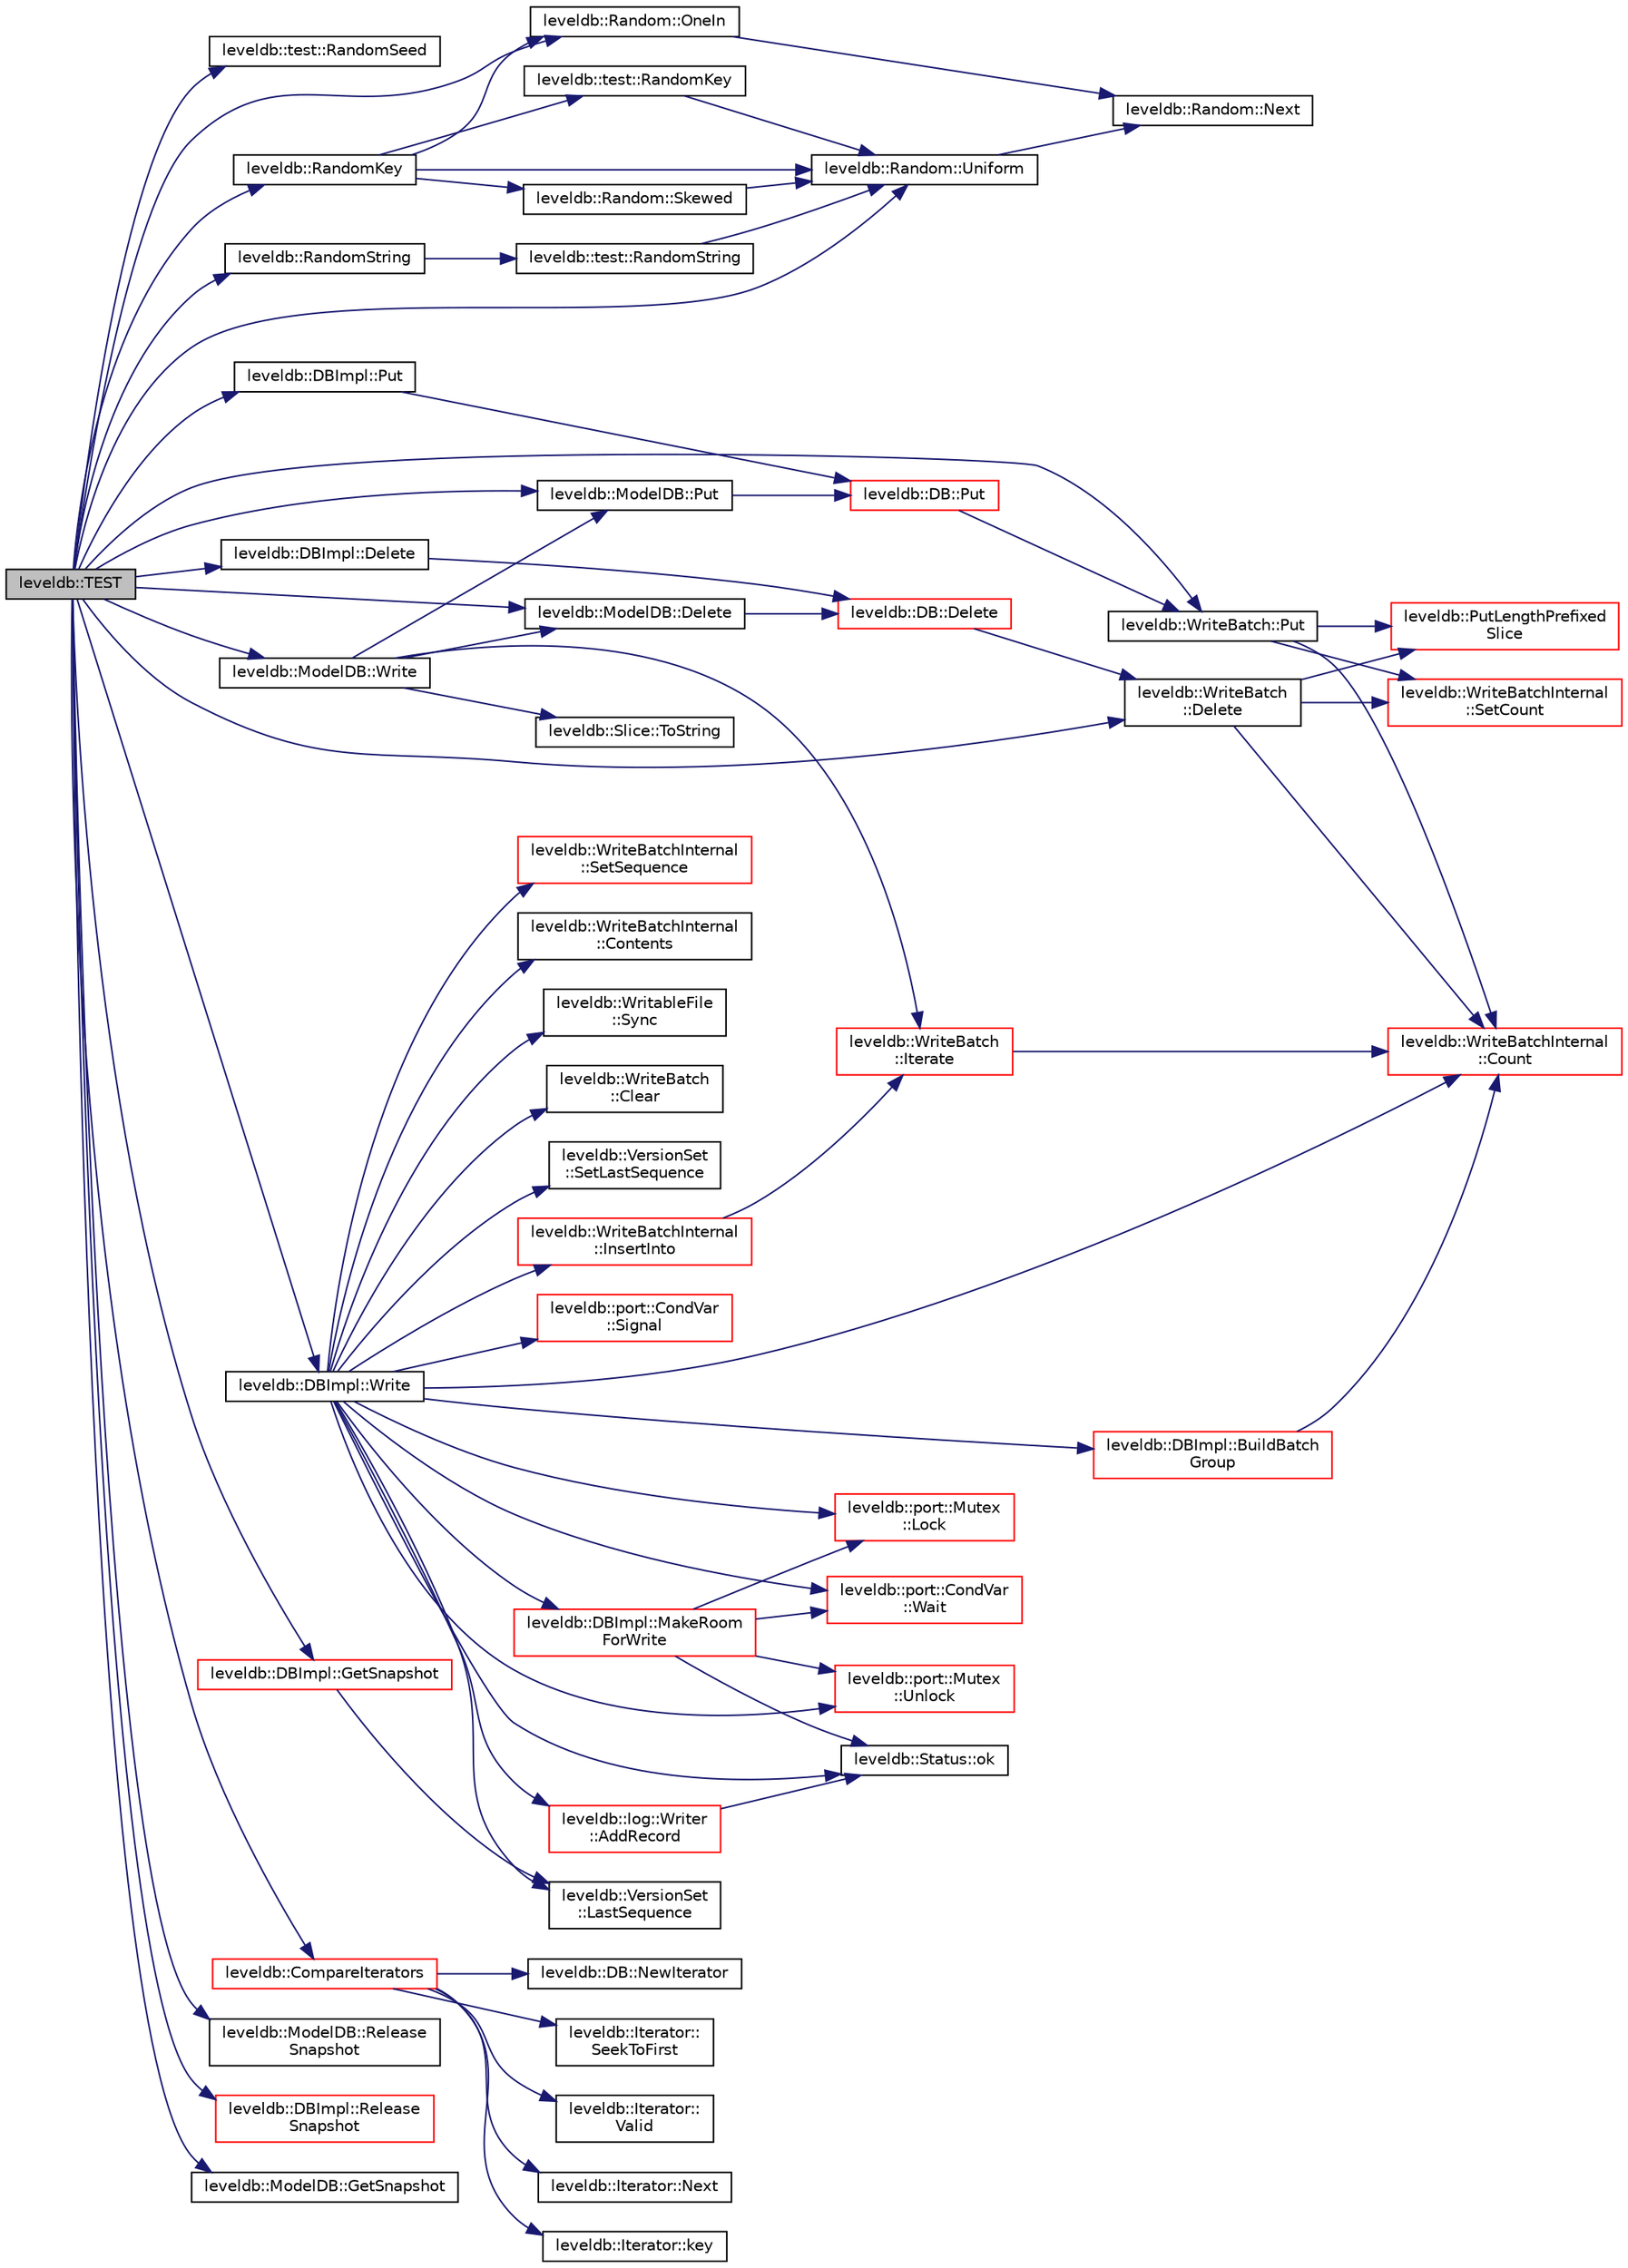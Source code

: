 digraph "leveldb::TEST"
{
  edge [fontname="Helvetica",fontsize="10",labelfontname="Helvetica",labelfontsize="10"];
  node [fontname="Helvetica",fontsize="10",shape=record];
  rankdir="LR";
  Node1 [label="leveldb::TEST",height=0.2,width=0.4,color="black", fillcolor="grey75", style="filled" fontcolor="black"];
  Node1 -> Node2 [color="midnightblue",fontsize="10",style="solid",fontname="Helvetica"];
  Node2 [label="leveldb::test::RandomSeed",height=0.2,width=0.4,color="black", fillcolor="white", style="filled",URL="$namespaceleveldb_1_1test.html#a0d48ce23bccd2763df90789cb3aac03c"];
  Node1 -> Node3 [color="midnightblue",fontsize="10",style="solid",fontname="Helvetica"];
  Node3 [label="leveldb::Random::Uniform",height=0.2,width=0.4,color="black", fillcolor="white", style="filled",URL="$classleveldb_1_1_random.html#a9281323c3f115fa47a0f329f72ad2a80"];
  Node3 -> Node4 [color="midnightblue",fontsize="10",style="solid",fontname="Helvetica"];
  Node4 [label="leveldb::Random::Next",height=0.2,width=0.4,color="black", fillcolor="white", style="filled",URL="$classleveldb_1_1_random.html#a9e00ef1fcc82ed0ad16ba91b30ae8038"];
  Node1 -> Node5 [color="midnightblue",fontsize="10",style="solid",fontname="Helvetica"];
  Node5 [label="leveldb::RandomKey",height=0.2,width=0.4,color="black", fillcolor="white", style="filled",URL="$namespaceleveldb.html#a1c336258072dc26d61cabcda6bc2db75"];
  Node5 -> Node6 [color="midnightblue",fontsize="10",style="solid",fontname="Helvetica"];
  Node6 [label="leveldb::Random::OneIn",height=0.2,width=0.4,color="black", fillcolor="white", style="filled",URL="$classleveldb_1_1_random.html#abed35e25c0e08c2c4cb6d06b62cd1b73"];
  Node6 -> Node4 [color="midnightblue",fontsize="10",style="solid",fontname="Helvetica"];
  Node5 -> Node7 [color="midnightblue",fontsize="10",style="solid",fontname="Helvetica"];
  Node7 [label="leveldb::Random::Skewed",height=0.2,width=0.4,color="black", fillcolor="white", style="filled",URL="$classleveldb_1_1_random.html#a41987dcc7818d7bc0e68e2418c51d94e"];
  Node7 -> Node3 [color="midnightblue",fontsize="10",style="solid",fontname="Helvetica"];
  Node5 -> Node3 [color="midnightblue",fontsize="10",style="solid",fontname="Helvetica"];
  Node5 -> Node8 [color="midnightblue",fontsize="10",style="solid",fontname="Helvetica"];
  Node8 [label="leveldb::test::RandomKey",height=0.2,width=0.4,color="black", fillcolor="white", style="filled",URL="$namespaceleveldb_1_1test.html#ae6faec2042472bb9c3da124a677c4b96"];
  Node8 -> Node3 [color="midnightblue",fontsize="10",style="solid",fontname="Helvetica"];
  Node1 -> Node9 [color="midnightblue",fontsize="10",style="solid",fontname="Helvetica"];
  Node9 [label="leveldb::RandomString",height=0.2,width=0.4,color="black", fillcolor="white", style="filled",URL="$namespaceleveldb.html#ab30792c0730ee094943e8242577454af"];
  Node9 -> Node10 [color="midnightblue",fontsize="10",style="solid",fontname="Helvetica"];
  Node10 [label="leveldb::test::RandomString",height=0.2,width=0.4,color="black", fillcolor="white", style="filled",URL="$namespaceleveldb_1_1test.html#a2132c5f28cd21dcea4348246fa32b673"];
  Node10 -> Node3 [color="midnightblue",fontsize="10",style="solid",fontname="Helvetica"];
  Node1 -> Node6 [color="midnightblue",fontsize="10",style="solid",fontname="Helvetica"];
  Node1 -> Node11 [color="midnightblue",fontsize="10",style="solid",fontname="Helvetica"];
  Node11 [label="leveldb::ModelDB::Put",height=0.2,width=0.4,color="black", fillcolor="white", style="filled",URL="$classleveldb_1_1_model_d_b.html#a83d0ace11c8ff079f4e6eaa905744253"];
  Node11 -> Node12 [color="midnightblue",fontsize="10",style="solid",fontname="Helvetica"];
  Node12 [label="leveldb::DB::Put",height=0.2,width=0.4,color="red", fillcolor="white", style="filled",URL="$classleveldb_1_1_d_b.html#ac2e472812630ed74298df7b03b08c1ae"];
  Node12 -> Node13 [color="midnightblue",fontsize="10",style="solid",fontname="Helvetica"];
  Node13 [label="leveldb::WriteBatch::Put",height=0.2,width=0.4,color="black", fillcolor="white", style="filled",URL="$classleveldb_1_1_write_batch.html#a30770379143a7ccb4ede18ddf0e45bf3"];
  Node13 -> Node14 [color="midnightblue",fontsize="10",style="solid",fontname="Helvetica"];
  Node14 [label="leveldb::WriteBatchInternal\l::SetCount",height=0.2,width=0.4,color="red", fillcolor="white", style="filled",URL="$classleveldb_1_1_write_batch_internal.html#ae03d20619da53aae175dd28d61c90bd9"];
  Node13 -> Node15 [color="midnightblue",fontsize="10",style="solid",fontname="Helvetica"];
  Node15 [label="leveldb::WriteBatchInternal\l::Count",height=0.2,width=0.4,color="red", fillcolor="white", style="filled",URL="$classleveldb_1_1_write_batch_internal.html#a5270ca4567dbae1524005ad14e0698e3"];
  Node13 -> Node16 [color="midnightblue",fontsize="10",style="solid",fontname="Helvetica"];
  Node16 [label="leveldb::PutLengthPrefixed\lSlice",height=0.2,width=0.4,color="red", fillcolor="white", style="filled",URL="$namespaceleveldb.html#a98eaeea7300aa4f9b56303ffa27581af"];
  Node1 -> Node17 [color="midnightblue",fontsize="10",style="solid",fontname="Helvetica"];
  Node17 [label="leveldb::DBImpl::Put",height=0.2,width=0.4,color="black", fillcolor="white", style="filled",URL="$classleveldb_1_1_d_b_impl.html#ad0d56aeb4d84ff9632c9a7f3f1b7c4d5"];
  Node17 -> Node12 [color="midnightblue",fontsize="10",style="solid",fontname="Helvetica"];
  Node1 -> Node18 [color="midnightblue",fontsize="10",style="solid",fontname="Helvetica"];
  Node18 [label="leveldb::ModelDB::Delete",height=0.2,width=0.4,color="black", fillcolor="white", style="filled",URL="$classleveldb_1_1_model_d_b.html#a2c2690e07a206fd2197f592dd4478ff6"];
  Node18 -> Node19 [color="midnightblue",fontsize="10",style="solid",fontname="Helvetica"];
  Node19 [label="leveldb::DB::Delete",height=0.2,width=0.4,color="red", fillcolor="white", style="filled",URL="$classleveldb_1_1_d_b.html#aff7577239799cd059464701c548090b9"];
  Node19 -> Node20 [color="midnightblue",fontsize="10",style="solid",fontname="Helvetica"];
  Node20 [label="leveldb::WriteBatch\l::Delete",height=0.2,width=0.4,color="black", fillcolor="white", style="filled",URL="$classleveldb_1_1_write_batch.html#a473da7f94483dab253cc36b7b231ce53"];
  Node20 -> Node14 [color="midnightblue",fontsize="10",style="solid",fontname="Helvetica"];
  Node20 -> Node15 [color="midnightblue",fontsize="10",style="solid",fontname="Helvetica"];
  Node20 -> Node16 [color="midnightblue",fontsize="10",style="solid",fontname="Helvetica"];
  Node1 -> Node21 [color="midnightblue",fontsize="10",style="solid",fontname="Helvetica"];
  Node21 [label="leveldb::DBImpl::Delete",height=0.2,width=0.4,color="black", fillcolor="white", style="filled",URL="$classleveldb_1_1_d_b_impl.html#af050f77e8c22bd6638fed5a46a59399d"];
  Node21 -> Node19 [color="midnightblue",fontsize="10",style="solid",fontname="Helvetica"];
  Node1 -> Node13 [color="midnightblue",fontsize="10",style="solid",fontname="Helvetica"];
  Node1 -> Node20 [color="midnightblue",fontsize="10",style="solid",fontname="Helvetica"];
  Node1 -> Node22 [color="midnightblue",fontsize="10",style="solid",fontname="Helvetica"];
  Node22 [label="leveldb::ModelDB::Write",height=0.2,width=0.4,color="black", fillcolor="white", style="filled",URL="$classleveldb_1_1_model_d_b.html#ae3a20d2fc971376349b142b9c2d159be"];
  Node22 -> Node11 [color="midnightblue",fontsize="10",style="solid",fontname="Helvetica"];
  Node22 -> Node23 [color="midnightblue",fontsize="10",style="solid",fontname="Helvetica"];
  Node23 [label="leveldb::Slice::ToString",height=0.2,width=0.4,color="black", fillcolor="white", style="filled",URL="$classleveldb_1_1_slice.html#a2cdd9fb649105033fde510afc9416732"];
  Node22 -> Node18 [color="midnightblue",fontsize="10",style="solid",fontname="Helvetica"];
  Node22 -> Node24 [color="midnightblue",fontsize="10",style="solid",fontname="Helvetica"];
  Node24 [label="leveldb::WriteBatch\l::Iterate",height=0.2,width=0.4,color="red", fillcolor="white", style="filled",URL="$classleveldb_1_1_write_batch.html#ac6cb5a360bb095f4e9a6e817c4322a9d"];
  Node24 -> Node15 [color="midnightblue",fontsize="10",style="solid",fontname="Helvetica"];
  Node1 -> Node25 [color="midnightblue",fontsize="10",style="solid",fontname="Helvetica"];
  Node25 [label="leveldb::DBImpl::Write",height=0.2,width=0.4,color="black", fillcolor="white", style="filled",URL="$classleveldb_1_1_d_b_impl.html#ac0d0b472717099d6a02ad9dace4e8ef4"];
  Node25 -> Node26 [color="midnightblue",fontsize="10",style="solid",fontname="Helvetica"];
  Node26 [label="leveldb::port::CondVar\l::Wait",height=0.2,width=0.4,color="red", fillcolor="white", style="filled",URL="$classleveldb_1_1port_1_1_cond_var.html#a9e9855595a3f3a3ccf47949696065597"];
  Node25 -> Node27 [color="midnightblue",fontsize="10",style="solid",fontname="Helvetica"];
  Node27 [label="leveldb::DBImpl::MakeRoom\lForWrite",height=0.2,width=0.4,color="red", fillcolor="white", style="filled",URL="$classleveldb_1_1_d_b_impl.html#a9439d7de053315f2f2b59c6382db6f9b"];
  Node27 -> Node28 [color="midnightblue",fontsize="10",style="solid",fontname="Helvetica"];
  Node28 [label="leveldb::Status::ok",height=0.2,width=0.4,color="black", fillcolor="white", style="filled",URL="$classleveldb_1_1_status.html#ab31e89a858c766716e3dc952be857c65"];
  Node27 -> Node29 [color="midnightblue",fontsize="10",style="solid",fontname="Helvetica"];
  Node29 [label="leveldb::port::Mutex\l::Unlock",height=0.2,width=0.4,color="red", fillcolor="white", style="filled",URL="$classleveldb_1_1port_1_1_mutex.html#a9d69a21c53dad7732b2006acf87f006b"];
  Node27 -> Node30 [color="midnightblue",fontsize="10",style="solid",fontname="Helvetica"];
  Node30 [label="leveldb::port::Mutex\l::Lock",height=0.2,width=0.4,color="red", fillcolor="white", style="filled",URL="$classleveldb_1_1port_1_1_mutex.html#a9a4da7195ce1802c077bc4d0035d4dd1"];
  Node27 -> Node26 [color="midnightblue",fontsize="10",style="solid",fontname="Helvetica"];
  Node25 -> Node31 [color="midnightblue",fontsize="10",style="solid",fontname="Helvetica"];
  Node31 [label="leveldb::VersionSet\l::LastSequence",height=0.2,width=0.4,color="black", fillcolor="white", style="filled",URL="$classleveldb_1_1_version_set.html#acbbb32422426416b0d5e58d35b151526"];
  Node25 -> Node28 [color="midnightblue",fontsize="10",style="solid",fontname="Helvetica"];
  Node25 -> Node32 [color="midnightblue",fontsize="10",style="solid",fontname="Helvetica"];
  Node32 [label="leveldb::DBImpl::BuildBatch\lGroup",height=0.2,width=0.4,color="red", fillcolor="white", style="filled",URL="$classleveldb_1_1_d_b_impl.html#a9e6ce4d7fffcf59575053f7d5c5e886b"];
  Node32 -> Node15 [color="midnightblue",fontsize="10",style="solid",fontname="Helvetica"];
  Node25 -> Node33 [color="midnightblue",fontsize="10",style="solid",fontname="Helvetica"];
  Node33 [label="leveldb::WriteBatchInternal\l::SetSequence",height=0.2,width=0.4,color="red", fillcolor="white", style="filled",URL="$classleveldb_1_1_write_batch_internal.html#a0ca3483de37433fb0ce37b1e91f01bd1"];
  Node25 -> Node15 [color="midnightblue",fontsize="10",style="solid",fontname="Helvetica"];
  Node25 -> Node29 [color="midnightblue",fontsize="10",style="solid",fontname="Helvetica"];
  Node25 -> Node34 [color="midnightblue",fontsize="10",style="solid",fontname="Helvetica"];
  Node34 [label="leveldb::log::Writer\l::AddRecord",height=0.2,width=0.4,color="red", fillcolor="white", style="filled",URL="$classleveldb_1_1log_1_1_writer.html#acb4abda5a5348ac1771657ff01bf2fad"];
  Node34 -> Node28 [color="midnightblue",fontsize="10",style="solid",fontname="Helvetica"];
  Node25 -> Node35 [color="midnightblue",fontsize="10",style="solid",fontname="Helvetica"];
  Node35 [label="leveldb::WriteBatchInternal\l::Contents",height=0.2,width=0.4,color="black", fillcolor="white", style="filled",URL="$classleveldb_1_1_write_batch_internal.html#a348947b16653c8a17590b13115b5274d"];
  Node25 -> Node36 [color="midnightblue",fontsize="10",style="solid",fontname="Helvetica"];
  Node36 [label="leveldb::WritableFile\l::Sync",height=0.2,width=0.4,color="black", fillcolor="white", style="filled",URL="$classleveldb_1_1_writable_file.html#a2d2dcef02a2c9e71f3d39125bcd5a606"];
  Node25 -> Node37 [color="midnightblue",fontsize="10",style="solid",fontname="Helvetica"];
  Node37 [label="leveldb::WriteBatchInternal\l::InsertInto",height=0.2,width=0.4,color="red", fillcolor="white", style="filled",URL="$classleveldb_1_1_write_batch_internal.html#a102aae14259fd277e2576338ce3e5551"];
  Node37 -> Node24 [color="midnightblue",fontsize="10",style="solid",fontname="Helvetica"];
  Node25 -> Node30 [color="midnightblue",fontsize="10",style="solid",fontname="Helvetica"];
  Node25 -> Node38 [color="midnightblue",fontsize="10",style="solid",fontname="Helvetica"];
  Node38 [label="leveldb::WriteBatch\l::Clear",height=0.2,width=0.4,color="black", fillcolor="white", style="filled",URL="$classleveldb_1_1_write_batch.html#afd5058344dc9be113919a5110129006f"];
  Node25 -> Node39 [color="midnightblue",fontsize="10",style="solid",fontname="Helvetica"];
  Node39 [label="leveldb::VersionSet\l::SetLastSequence",height=0.2,width=0.4,color="black", fillcolor="white", style="filled",URL="$classleveldb_1_1_version_set.html#a2234860e72a1ac7361d7bee107da6a07"];
  Node25 -> Node40 [color="midnightblue",fontsize="10",style="solid",fontname="Helvetica"];
  Node40 [label="leveldb::port::CondVar\l::Signal",height=0.2,width=0.4,color="red", fillcolor="white", style="filled",URL="$classleveldb_1_1port_1_1_cond_var.html#ac36a2038b058b24886741c99e4a7d7d4"];
  Node1 -> Node41 [color="midnightblue",fontsize="10",style="solid",fontname="Helvetica"];
  Node41 [label="leveldb::CompareIterators",height=0.2,width=0.4,color="red", fillcolor="white", style="filled",URL="$namespaceleveldb.html#a5d2ddf843172352a05569e55d7b84a13"];
  Node41 -> Node42 [color="midnightblue",fontsize="10",style="solid",fontname="Helvetica"];
  Node42 [label="leveldb::DB::NewIterator",height=0.2,width=0.4,color="black", fillcolor="white", style="filled",URL="$classleveldb_1_1_d_b.html#a5629308235de24c05c286c353d4e7d32"];
  Node41 -> Node43 [color="midnightblue",fontsize="10",style="solid",fontname="Helvetica"];
  Node43 [label="leveldb::Iterator::\lSeekToFirst",height=0.2,width=0.4,color="black", fillcolor="white", style="filled",URL="$classleveldb_1_1_iterator.html#a3594967cf26ddf1d37c7b886bb48627e"];
  Node41 -> Node44 [color="midnightblue",fontsize="10",style="solid",fontname="Helvetica"];
  Node44 [label="leveldb::Iterator::\lValid",height=0.2,width=0.4,color="black", fillcolor="white", style="filled",URL="$classleveldb_1_1_iterator.html#a38614978bfa0586327b8e237bcb46012"];
  Node41 -> Node45 [color="midnightblue",fontsize="10",style="solid",fontname="Helvetica"];
  Node45 [label="leveldb::Iterator::Next",height=0.2,width=0.4,color="black", fillcolor="white", style="filled",URL="$classleveldb_1_1_iterator.html#aea54a5ca7eb942eb15770820529410e7"];
  Node41 -> Node46 [color="midnightblue",fontsize="10",style="solid",fontname="Helvetica"];
  Node46 [label="leveldb::Iterator::key",height=0.2,width=0.4,color="black", fillcolor="white", style="filled",URL="$classleveldb_1_1_iterator.html#ad17feced6e24a1b21db5ae6940c1f220"];
  Node1 -> Node47 [color="midnightblue",fontsize="10",style="solid",fontname="Helvetica"];
  Node47 [label="leveldb::ModelDB::Release\lSnapshot",height=0.2,width=0.4,color="black", fillcolor="white", style="filled",URL="$classleveldb_1_1_model_d_b.html#a3f5d86ce612baaa88c11601c9a59df12"];
  Node1 -> Node48 [color="midnightblue",fontsize="10",style="solid",fontname="Helvetica"];
  Node48 [label="leveldb::DBImpl::Release\lSnapshot",height=0.2,width=0.4,color="red", fillcolor="white", style="filled",URL="$classleveldb_1_1_d_b_impl.html#a6c0b6abfc9a30cc8e5412d4fc3e8c886"];
  Node1 -> Node49 [color="midnightblue",fontsize="10",style="solid",fontname="Helvetica"];
  Node49 [label="leveldb::ModelDB::GetSnapshot",height=0.2,width=0.4,color="black", fillcolor="white", style="filled",URL="$classleveldb_1_1_model_d_b.html#aa82849af6a149d122e65a4aac412903f"];
  Node1 -> Node50 [color="midnightblue",fontsize="10",style="solid",fontname="Helvetica"];
  Node50 [label="leveldb::DBImpl::GetSnapshot",height=0.2,width=0.4,color="red", fillcolor="white", style="filled",URL="$classleveldb_1_1_d_b_impl.html#a4bec3d8ffd65fec562b2dd1f6eaba137"];
  Node50 -> Node31 [color="midnightblue",fontsize="10",style="solid",fontname="Helvetica"];
}
